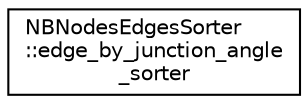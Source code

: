 digraph "Graphical Class Hierarchy"
{
  edge [fontname="Helvetica",fontsize="10",labelfontname="Helvetica",labelfontsize="10"];
  node [fontname="Helvetica",fontsize="10",shape=record];
  rankdir="LR";
  Node0 [label="NBNodesEdgesSorter\l::edge_by_junction_angle\l_sorter",height=0.2,width=0.4,color="black", fillcolor="white", style="filled",URL="$d9/d2d/class_n_b_nodes_edges_sorter_1_1edge__by__junction__angle__sorter.html",tooltip="Sorts incoming and outgoing edges clockwise around the given node. "];
}
